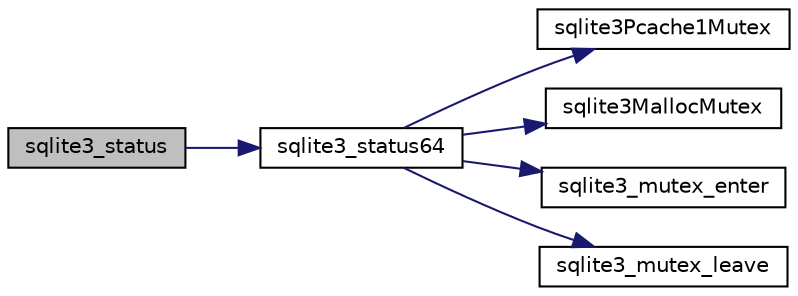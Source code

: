 digraph "sqlite3_status"
{
  edge [fontname="Helvetica",fontsize="10",labelfontname="Helvetica",labelfontsize="10"];
  node [fontname="Helvetica",fontsize="10",shape=record];
  rankdir="LR";
  Node1 [label="sqlite3_status",height=0.2,width=0.4,color="black", fillcolor="grey75", style="filled", fontcolor="black"];
  Node1 -> Node2 [color="midnightblue",fontsize="10",style="solid"];
  Node2 [label="sqlite3_status64",height=0.2,width=0.4,color="black", fillcolor="white", style="filled",URL="$sqlite3_8c.html#a30926180b4a396d6ac9e9cb57504b72b"];
  Node2 -> Node3 [color="midnightblue",fontsize="10",style="solid"];
  Node3 [label="sqlite3Pcache1Mutex",height=0.2,width=0.4,color="black", fillcolor="white", style="filled",URL="$sqlite3_8c.html#a4b8fb4a638129fa401986c442c33bec4"];
  Node2 -> Node4 [color="midnightblue",fontsize="10",style="solid"];
  Node4 [label="sqlite3MallocMutex",height=0.2,width=0.4,color="black", fillcolor="white", style="filled",URL="$sqlite3_8c.html#ace5c421a088dfc155873c0d9545e6870"];
  Node2 -> Node5 [color="midnightblue",fontsize="10",style="solid"];
  Node5 [label="sqlite3_mutex_enter",height=0.2,width=0.4,color="black", fillcolor="white", style="filled",URL="$sqlite3_8c.html#af5a0a035d6f2e625f7fa5339365e8970"];
  Node2 -> Node6 [color="midnightblue",fontsize="10",style="solid"];
  Node6 [label="sqlite3_mutex_leave",height=0.2,width=0.4,color="black", fillcolor="white", style="filled",URL="$sqlite3_8c.html#a7ebfb82d85f10ee7a80ea8d7ff155c65"];
}
